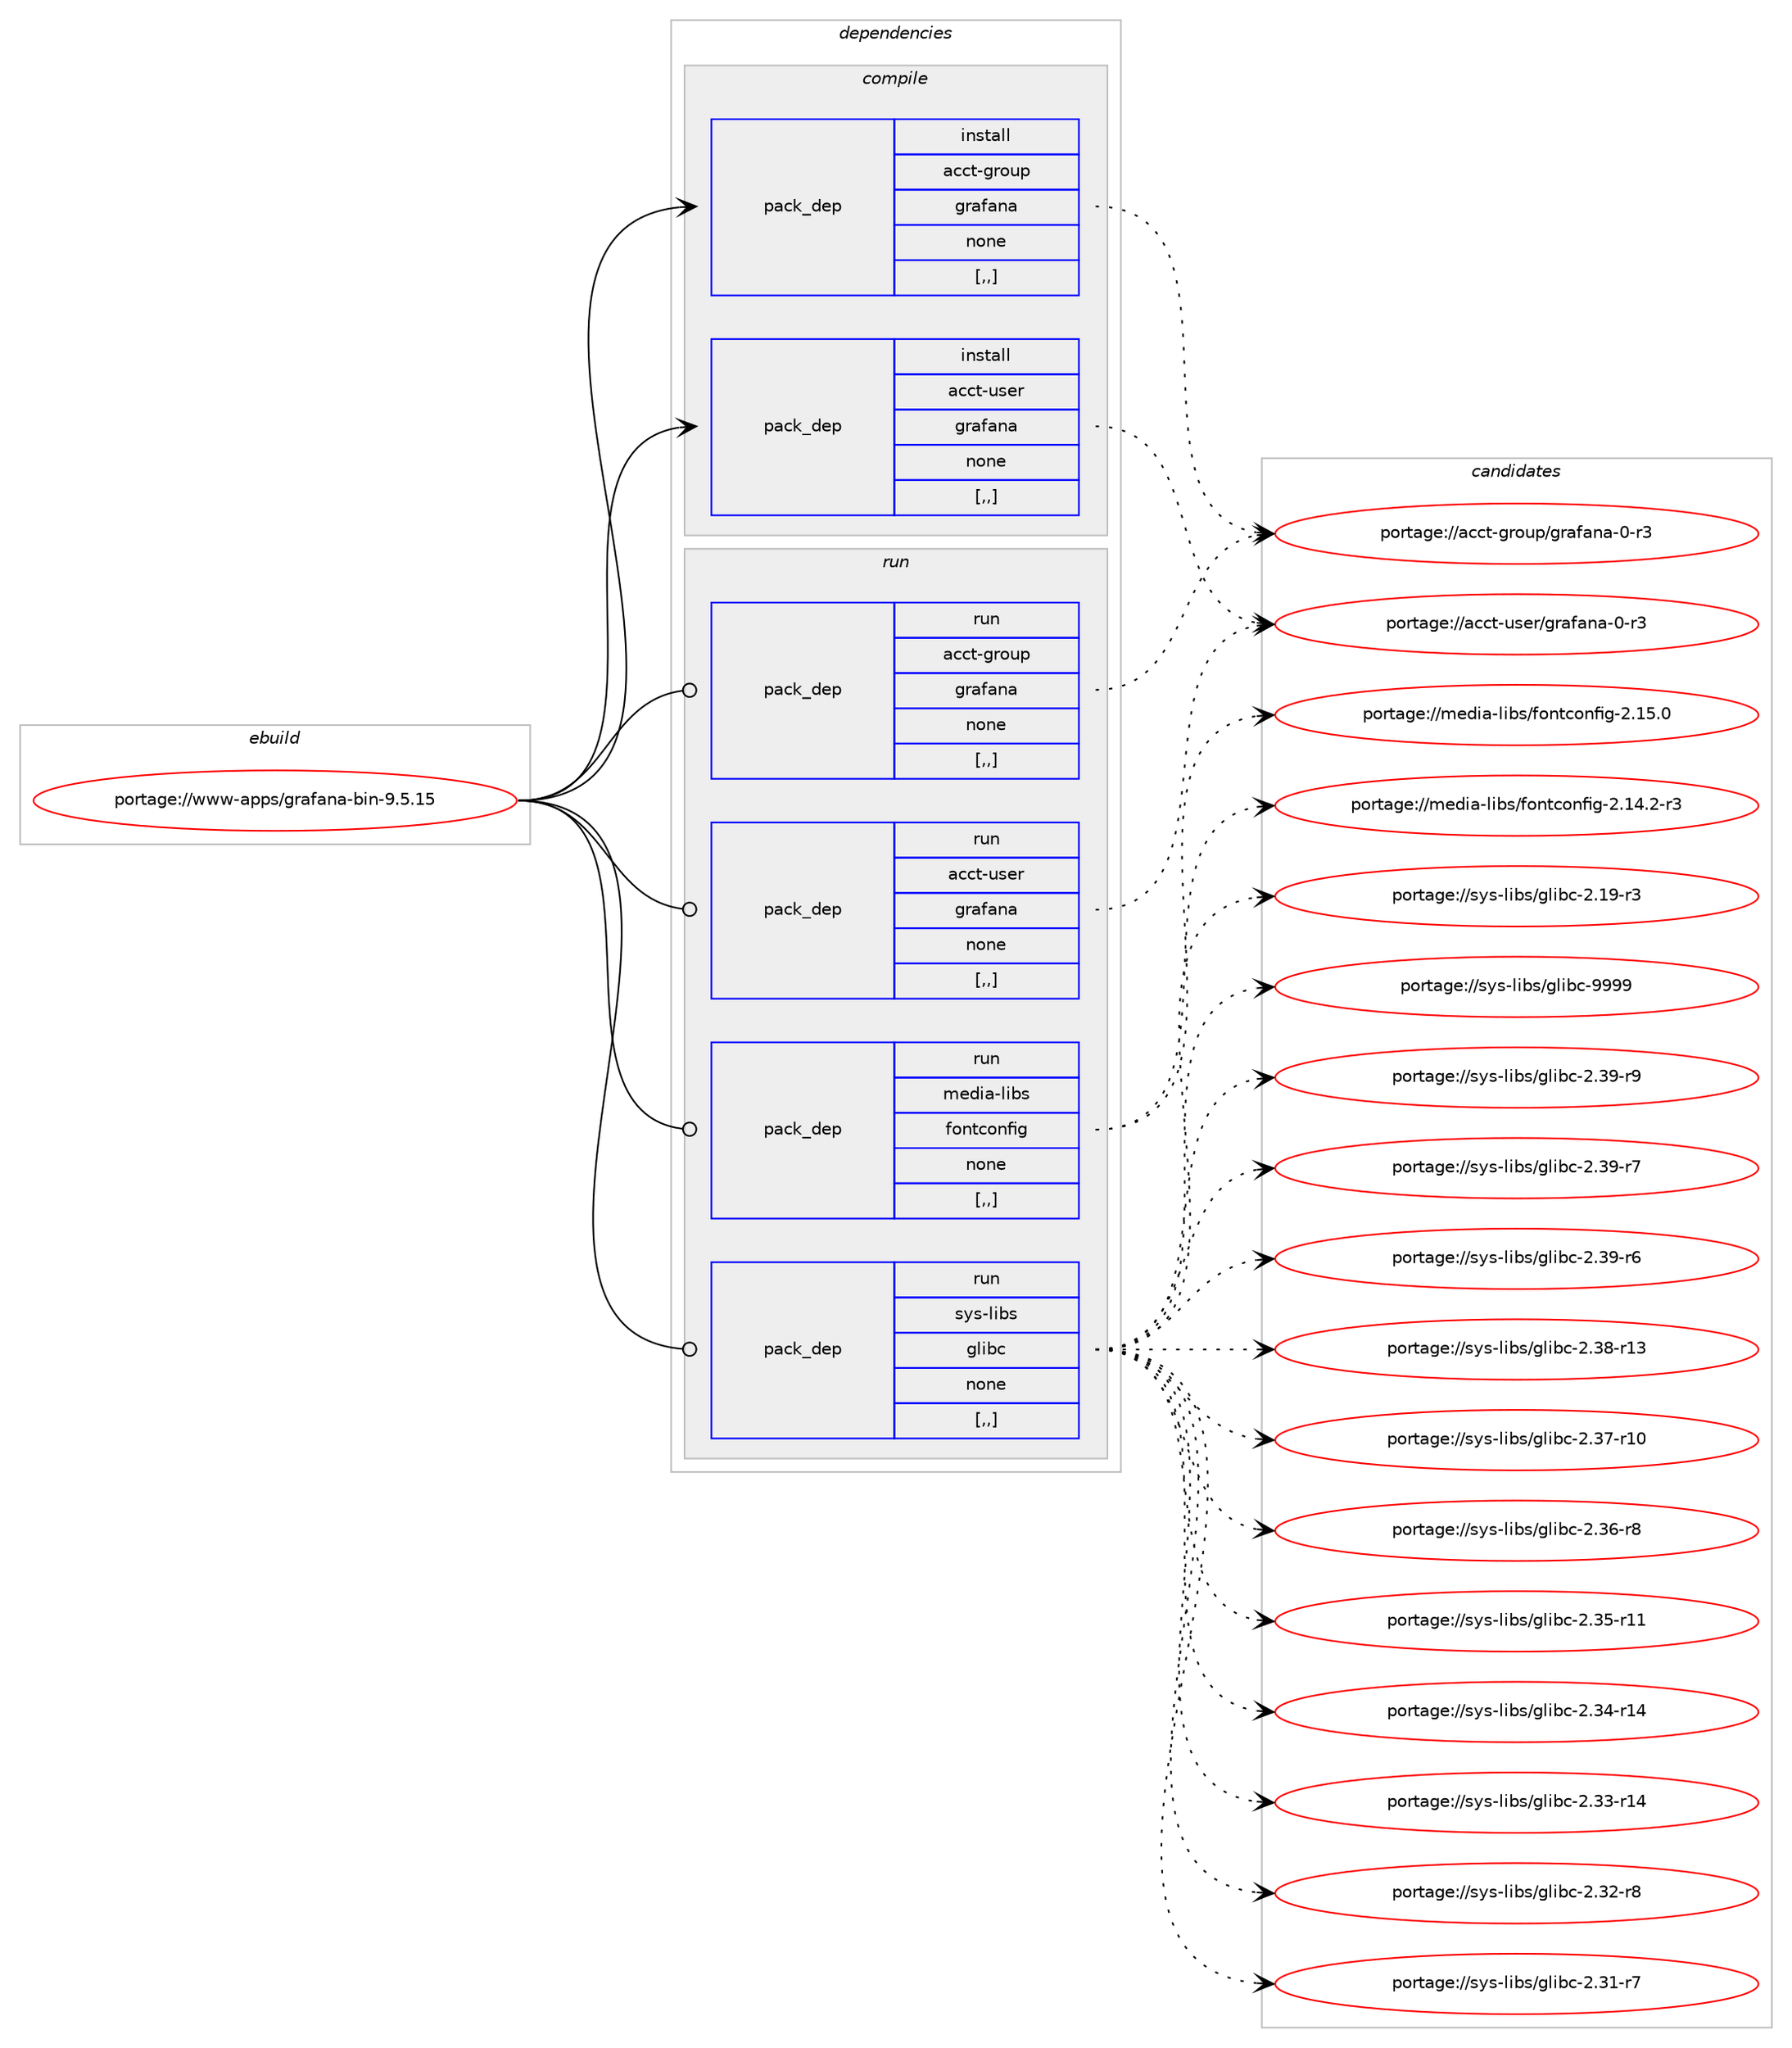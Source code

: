 digraph prolog {

# *************
# Graph options
# *************

newrank=true;
concentrate=true;
compound=true;
graph [rankdir=LR,fontname=Helvetica,fontsize=10,ranksep=1.5];#, ranksep=2.5, nodesep=0.2];
edge  [arrowhead=vee];
node  [fontname=Helvetica,fontsize=10];

# **********
# The ebuild
# **********

subgraph cluster_leftcol {
color=gray;
rank=same;
label=<<i>ebuild</i>>;
id [label="portage://www-apps/grafana-bin-9.5.15", color=red, width=4, href="../www-apps/grafana-bin-9.5.15.svg"];
}

# ****************
# The dependencies
# ****************

subgraph cluster_midcol {
color=gray;
label=<<i>dependencies</i>>;
subgraph cluster_compile {
fillcolor="#eeeeee";
style=filled;
label=<<i>compile</i>>;
subgraph pack3724 {
dependency4471 [label=<<TABLE BORDER="0" CELLBORDER="1" CELLSPACING="0" CELLPADDING="4" WIDTH="220"><TR><TD ROWSPAN="6" CELLPADDING="30">pack_dep</TD></TR><TR><TD WIDTH="110">install</TD></TR><TR><TD>acct-group</TD></TR><TR><TD>grafana</TD></TR><TR><TD>none</TD></TR><TR><TD>[,,]</TD></TR></TABLE>>, shape=none, color=blue];
}
id:e -> dependency4471:w [weight=20,style="solid",arrowhead="vee"];
subgraph pack3725 {
dependency4472 [label=<<TABLE BORDER="0" CELLBORDER="1" CELLSPACING="0" CELLPADDING="4" WIDTH="220"><TR><TD ROWSPAN="6" CELLPADDING="30">pack_dep</TD></TR><TR><TD WIDTH="110">install</TD></TR><TR><TD>acct-user</TD></TR><TR><TD>grafana</TD></TR><TR><TD>none</TD></TR><TR><TD>[,,]</TD></TR></TABLE>>, shape=none, color=blue];
}
id:e -> dependency4472:w [weight=20,style="solid",arrowhead="vee"];
}
subgraph cluster_compileandrun {
fillcolor="#eeeeee";
style=filled;
label=<<i>compile and run</i>>;
}
subgraph cluster_run {
fillcolor="#eeeeee";
style=filled;
label=<<i>run</i>>;
subgraph pack3726 {
dependency4473 [label=<<TABLE BORDER="0" CELLBORDER="1" CELLSPACING="0" CELLPADDING="4" WIDTH="220"><TR><TD ROWSPAN="6" CELLPADDING="30">pack_dep</TD></TR><TR><TD WIDTH="110">run</TD></TR><TR><TD>acct-group</TD></TR><TR><TD>grafana</TD></TR><TR><TD>none</TD></TR><TR><TD>[,,]</TD></TR></TABLE>>, shape=none, color=blue];
}
id:e -> dependency4473:w [weight=20,style="solid",arrowhead="odot"];
subgraph pack3727 {
dependency4474 [label=<<TABLE BORDER="0" CELLBORDER="1" CELLSPACING="0" CELLPADDING="4" WIDTH="220"><TR><TD ROWSPAN="6" CELLPADDING="30">pack_dep</TD></TR><TR><TD WIDTH="110">run</TD></TR><TR><TD>acct-user</TD></TR><TR><TD>grafana</TD></TR><TR><TD>none</TD></TR><TR><TD>[,,]</TD></TR></TABLE>>, shape=none, color=blue];
}
id:e -> dependency4474:w [weight=20,style="solid",arrowhead="odot"];
subgraph pack3728 {
dependency4475 [label=<<TABLE BORDER="0" CELLBORDER="1" CELLSPACING="0" CELLPADDING="4" WIDTH="220"><TR><TD ROWSPAN="6" CELLPADDING="30">pack_dep</TD></TR><TR><TD WIDTH="110">run</TD></TR><TR><TD>media-libs</TD></TR><TR><TD>fontconfig</TD></TR><TR><TD>none</TD></TR><TR><TD>[,,]</TD></TR></TABLE>>, shape=none, color=blue];
}
id:e -> dependency4475:w [weight=20,style="solid",arrowhead="odot"];
subgraph pack3729 {
dependency4476 [label=<<TABLE BORDER="0" CELLBORDER="1" CELLSPACING="0" CELLPADDING="4" WIDTH="220"><TR><TD ROWSPAN="6" CELLPADDING="30">pack_dep</TD></TR><TR><TD WIDTH="110">run</TD></TR><TR><TD>sys-libs</TD></TR><TR><TD>glibc</TD></TR><TR><TD>none</TD></TR><TR><TD>[,,]</TD></TR></TABLE>>, shape=none, color=blue];
}
id:e -> dependency4476:w [weight=20,style="solid",arrowhead="odot"];
}
}

# **************
# The candidates
# **************

subgraph cluster_choices {
rank=same;
color=gray;
label=<<i>candidates</i>>;

subgraph choice3724 {
color=black;
nodesep=1;
choice979999116451031141111171124710311497102971109745484511451 [label="portage://acct-group/grafana-0-r3", color=red, width=4,href="../acct-group/grafana-0-r3.svg"];
dependency4471:e -> choice979999116451031141111171124710311497102971109745484511451:w [style=dotted,weight="100"];
}
subgraph choice3725 {
color=black;
nodesep=1;
choice979999116451171151011144710311497102971109745484511451 [label="portage://acct-user/grafana-0-r3", color=red, width=4,href="../acct-user/grafana-0-r3.svg"];
dependency4472:e -> choice979999116451171151011144710311497102971109745484511451:w [style=dotted,weight="100"];
}
subgraph choice3726 {
color=black;
nodesep=1;
choice979999116451031141111171124710311497102971109745484511451 [label="portage://acct-group/grafana-0-r3", color=red, width=4,href="../acct-group/grafana-0-r3.svg"];
dependency4473:e -> choice979999116451031141111171124710311497102971109745484511451:w [style=dotted,weight="100"];
}
subgraph choice3727 {
color=black;
nodesep=1;
choice979999116451171151011144710311497102971109745484511451 [label="portage://acct-user/grafana-0-r3", color=red, width=4,href="../acct-user/grafana-0-r3.svg"];
dependency4474:e -> choice979999116451171151011144710311497102971109745484511451:w [style=dotted,weight="100"];
}
subgraph choice3728 {
color=black;
nodesep=1;
choice109101100105974510810598115471021111101169911111010210510345504649534648 [label="portage://media-libs/fontconfig-2.15.0", color=red, width=4,href="../media-libs/fontconfig-2.15.0.svg"];
choice1091011001059745108105981154710211111011699111110102105103455046495246504511451 [label="portage://media-libs/fontconfig-2.14.2-r3", color=red, width=4,href="../media-libs/fontconfig-2.14.2-r3.svg"];
dependency4475:e -> choice109101100105974510810598115471021111101169911111010210510345504649534648:w [style=dotted,weight="100"];
dependency4475:e -> choice1091011001059745108105981154710211111011699111110102105103455046495246504511451:w [style=dotted,weight="100"];
}
subgraph choice3729 {
color=black;
nodesep=1;
choice11512111545108105981154710310810598994557575757 [label="portage://sys-libs/glibc-9999", color=red, width=4,href="../sys-libs/glibc-9999.svg"];
choice115121115451081059811547103108105989945504651574511457 [label="portage://sys-libs/glibc-2.39-r9", color=red, width=4,href="../sys-libs/glibc-2.39-r9.svg"];
choice115121115451081059811547103108105989945504651574511455 [label="portage://sys-libs/glibc-2.39-r7", color=red, width=4,href="../sys-libs/glibc-2.39-r7.svg"];
choice115121115451081059811547103108105989945504651574511454 [label="portage://sys-libs/glibc-2.39-r6", color=red, width=4,href="../sys-libs/glibc-2.39-r6.svg"];
choice11512111545108105981154710310810598994550465156451144951 [label="portage://sys-libs/glibc-2.38-r13", color=red, width=4,href="../sys-libs/glibc-2.38-r13.svg"];
choice11512111545108105981154710310810598994550465155451144948 [label="portage://sys-libs/glibc-2.37-r10", color=red, width=4,href="../sys-libs/glibc-2.37-r10.svg"];
choice115121115451081059811547103108105989945504651544511456 [label="portage://sys-libs/glibc-2.36-r8", color=red, width=4,href="../sys-libs/glibc-2.36-r8.svg"];
choice11512111545108105981154710310810598994550465153451144949 [label="portage://sys-libs/glibc-2.35-r11", color=red, width=4,href="../sys-libs/glibc-2.35-r11.svg"];
choice11512111545108105981154710310810598994550465152451144952 [label="portage://sys-libs/glibc-2.34-r14", color=red, width=4,href="../sys-libs/glibc-2.34-r14.svg"];
choice11512111545108105981154710310810598994550465151451144952 [label="portage://sys-libs/glibc-2.33-r14", color=red, width=4,href="../sys-libs/glibc-2.33-r14.svg"];
choice115121115451081059811547103108105989945504651504511456 [label="portage://sys-libs/glibc-2.32-r8", color=red, width=4,href="../sys-libs/glibc-2.32-r8.svg"];
choice115121115451081059811547103108105989945504651494511455 [label="portage://sys-libs/glibc-2.31-r7", color=red, width=4,href="../sys-libs/glibc-2.31-r7.svg"];
choice115121115451081059811547103108105989945504649574511451 [label="portage://sys-libs/glibc-2.19-r3", color=red, width=4,href="../sys-libs/glibc-2.19-r3.svg"];
dependency4476:e -> choice11512111545108105981154710310810598994557575757:w [style=dotted,weight="100"];
dependency4476:e -> choice115121115451081059811547103108105989945504651574511457:w [style=dotted,weight="100"];
dependency4476:e -> choice115121115451081059811547103108105989945504651574511455:w [style=dotted,weight="100"];
dependency4476:e -> choice115121115451081059811547103108105989945504651574511454:w [style=dotted,weight="100"];
dependency4476:e -> choice11512111545108105981154710310810598994550465156451144951:w [style=dotted,weight="100"];
dependency4476:e -> choice11512111545108105981154710310810598994550465155451144948:w [style=dotted,weight="100"];
dependency4476:e -> choice115121115451081059811547103108105989945504651544511456:w [style=dotted,weight="100"];
dependency4476:e -> choice11512111545108105981154710310810598994550465153451144949:w [style=dotted,weight="100"];
dependency4476:e -> choice11512111545108105981154710310810598994550465152451144952:w [style=dotted,weight="100"];
dependency4476:e -> choice11512111545108105981154710310810598994550465151451144952:w [style=dotted,weight="100"];
dependency4476:e -> choice115121115451081059811547103108105989945504651504511456:w [style=dotted,weight="100"];
dependency4476:e -> choice115121115451081059811547103108105989945504651494511455:w [style=dotted,weight="100"];
dependency4476:e -> choice115121115451081059811547103108105989945504649574511451:w [style=dotted,weight="100"];
}
}

}
